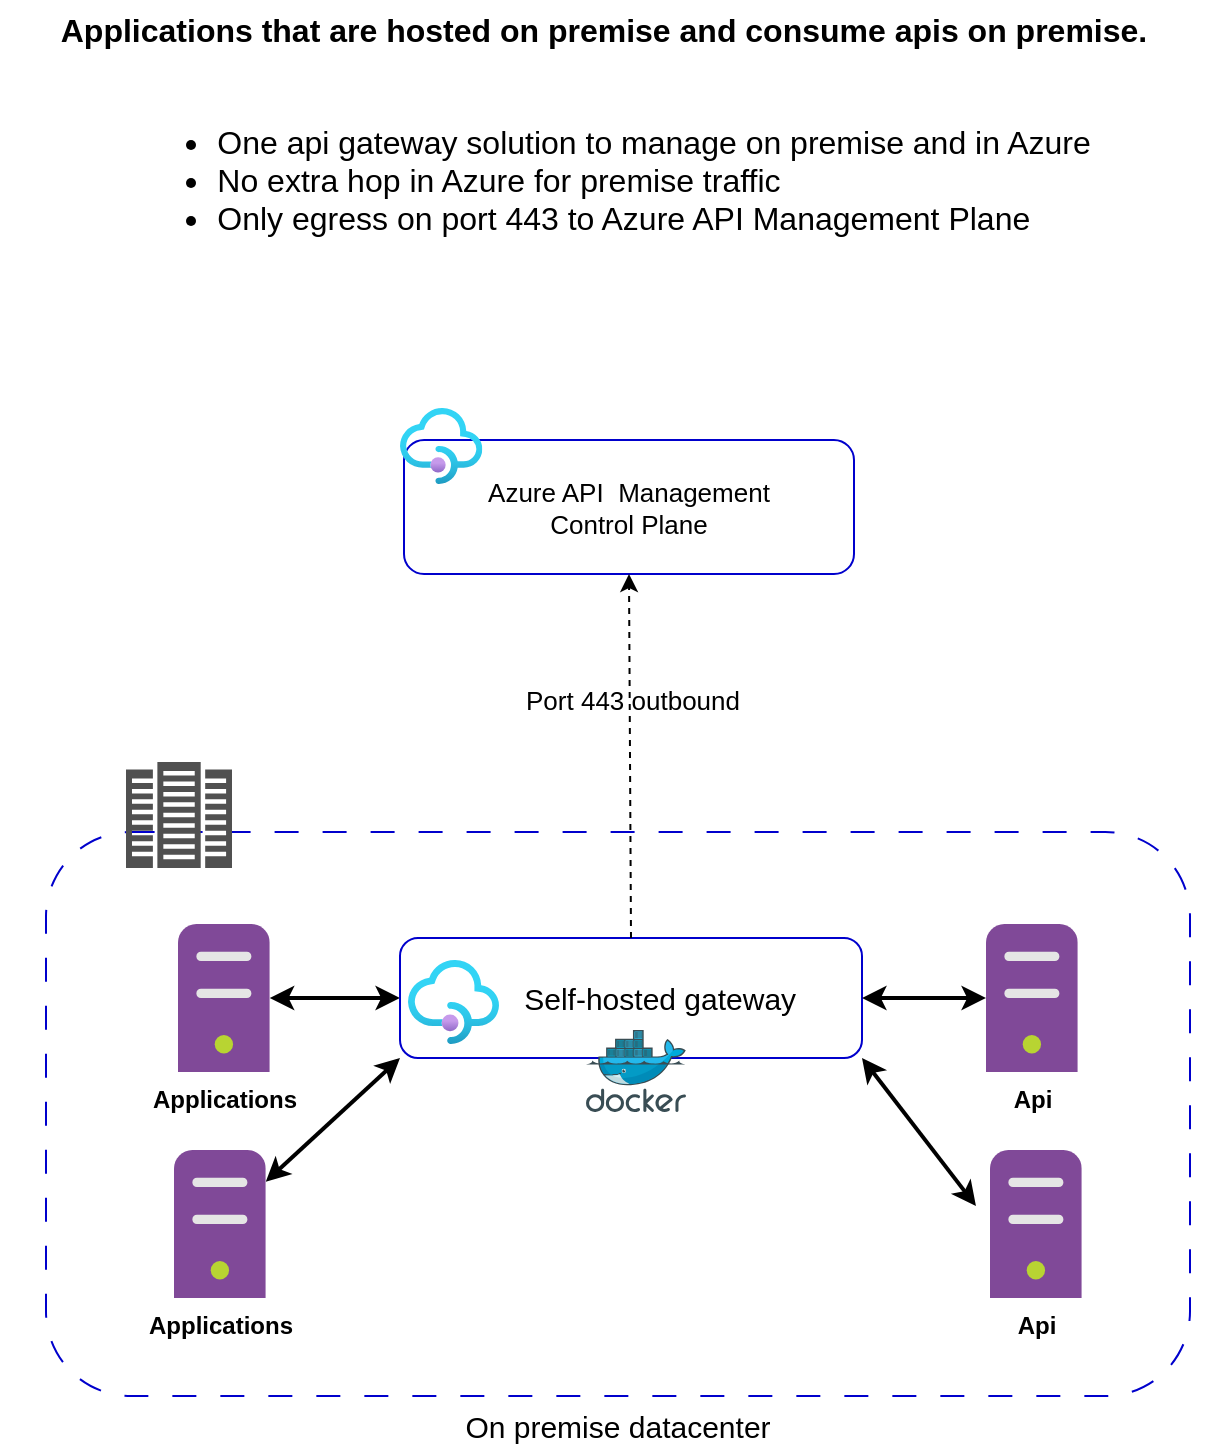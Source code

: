 <mxfile>
    <diagram id="BgYZBQfLpJnDGLLiGgfL" name="Page-1">
        <mxGraphModel dx="1038" dy="784" grid="0" gridSize="10" guides="1" tooltips="1" connect="1" arrows="1" fold="1" page="1" pageScale="1" pageWidth="850" pageHeight="1100" background="#ffffff" math="0" shadow="0">
            <root>
                <mxCell id="0"/>
                <mxCell id="1" parent="0"/>
                <mxCell id="2" value="On premise datacenter" style="rounded=1;whiteSpace=wrap;html=1;fillColor=none;strokeColor=#0000CC;dashed=1;dashPattern=12 12;fontColor=#000000;fontSize=15;labelPosition=center;verticalLabelPosition=bottom;align=center;verticalAlign=top;" vertex="1" parent="1">
                    <mxGeometry x="136" y="536" width="572" height="282" as="geometry"/>
                </mxCell>
                <mxCell id="5" value="Api" style="sketch=0;aspect=fixed;html=1;points=[];align=center;image;fontSize=12;image=img/lib/mscae/Non_Azure_Machine.svg;dashed=1;dashPattern=12 12;strokeColor=#0000CC;fontColor=#000000;fillColor=none;labelBackgroundColor=none;fontStyle=1" vertex="1" parent="1">
                    <mxGeometry x="606" y="582" width="45.88" height="74" as="geometry"/>
                </mxCell>
                <mxCell id="11" style="edgeStyle=none;html=1;entryX=0;entryY=0.5;entryDx=0;entryDy=0;fontSize=15;fontColor=#000000;strokeColor=#000000;strokeWidth=2;startArrow=classic;startFill=1;" edge="1" parent="1" source="6" target="9">
                    <mxGeometry relative="1" as="geometry"/>
                </mxCell>
                <mxCell id="6" value="Applications" style="sketch=0;aspect=fixed;html=1;points=[];align=center;image;fontSize=12;image=img/lib/mscae/Non_Azure_Machine.svg;dashed=1;dashPattern=12 12;strokeColor=#0000CC;fontColor=#000000;fillColor=none;labelBackgroundColor=none;fontStyle=1" vertex="1" parent="1">
                    <mxGeometry x="202" y="582" width="45.88" height="74" as="geometry"/>
                </mxCell>
                <mxCell id="10" value="" style="group" vertex="1" connectable="0" parent="1">
                    <mxGeometry x="313" y="589" width="231" height="87" as="geometry"/>
                </mxCell>
                <mxCell id="7" value="" style="aspect=fixed;html=1;points=[];align=center;image;fontSize=12;image=img/lib/azure2/integration/API_Management_Services.svg;dashed=1;dashPattern=12 12;labelBackgroundColor=none;strokeColor=#0000CC;fontColor=#000000;fillColor=none;" vertex="1" parent="10">
                    <mxGeometry x="4" y="11" width="45.5" height="42" as="geometry"/>
                </mxCell>
                <mxCell id="9" value="&amp;nbsp; &amp;nbsp; &amp;nbsp; &amp;nbsp;Self-hosted gateway" style="rounded=1;whiteSpace=wrap;html=1;labelBackgroundColor=none;strokeColor=#0000CC;fontSize=15;fontColor=#000000;fillColor=none;align=center;" vertex="1" parent="10">
                    <mxGeometry width="231" height="60" as="geometry"/>
                </mxCell>
                <mxCell id="23" value="" style="sketch=0;aspect=fixed;html=1;points=[];align=center;image;fontSize=12;image=img/lib/mscae/Docker.svg;labelBackgroundColor=none;strokeColor=#0000CC;fontColor=#000000;fillColor=none;" vertex="1" parent="10">
                    <mxGeometry x="93" y="46" width="50" height="41" as="geometry"/>
                </mxCell>
                <mxCell id="12" style="edgeStyle=none;html=1;exitX=1;exitY=0.5;exitDx=0;exitDy=0;strokeColor=#000000;fontSize=15;fontColor=#000000;strokeWidth=2;startArrow=classic;startFill=1;" edge="1" parent="1" source="9" target="5">
                    <mxGeometry relative="1" as="geometry"/>
                </mxCell>
                <mxCell id="3" value="" style="sketch=0;pointerEvents=1;shadow=0;dashed=0;html=1;strokeColor=none;fillColor=#505050;labelPosition=center;verticalLabelPosition=bottom;verticalAlign=top;outlineConnect=0;align=center;shape=mxgraph.office.servers.datacenter;dashPattern=12 12;" vertex="1" parent="1">
                    <mxGeometry x="176" y="501" width="53" height="53" as="geometry"/>
                </mxCell>
                <mxCell id="13" value="Api" style="sketch=0;aspect=fixed;html=1;points=[];align=center;image;fontSize=12;image=img/lib/mscae/Non_Azure_Machine.svg;dashed=1;dashPattern=12 12;strokeColor=#0000CC;fontColor=#000000;fillColor=none;labelBackgroundColor=none;fontStyle=1" vertex="1" parent="1">
                    <mxGeometry x="608" y="695" width="45.88" height="74" as="geometry"/>
                </mxCell>
                <mxCell id="14" style="edgeStyle=none;html=1;exitX=1;exitY=1;exitDx=0;exitDy=0;entryX=-0.153;entryY=0.378;entryDx=0;entryDy=0;entryPerimeter=0;strokeColor=#000000;strokeWidth=2;fontSize=15;fontColor=#000000;startArrow=classic;startFill=1;" edge="1" parent="1" source="9" target="13">
                    <mxGeometry relative="1" as="geometry"/>
                </mxCell>
                <mxCell id="16" style="edgeStyle=none;html=1;entryX=0;entryY=1;entryDx=0;entryDy=0;strokeColor=#000000;strokeWidth=2;fontSize=15;fontColor=#000000;startArrow=classic;startFill=1;" edge="1" parent="1" source="15" target="9">
                    <mxGeometry relative="1" as="geometry"/>
                </mxCell>
                <mxCell id="15" value="Applications" style="sketch=0;aspect=fixed;html=1;points=[];align=center;image;fontSize=12;image=img/lib/mscae/Non_Azure_Machine.svg;dashed=1;dashPattern=12 12;strokeColor=#0000CC;fontColor=#000000;fillColor=none;labelBackgroundColor=none;fontStyle=1" vertex="1" parent="1">
                    <mxGeometry x="200" y="695" width="45.88" height="74" as="geometry"/>
                </mxCell>
                <mxCell id="17" value="Applications that are hosted on premise and consume apis on premise." style="text;strokeColor=none;align=center;fillColor=none;html=1;verticalAlign=middle;whiteSpace=wrap;rounded=0;labelBackgroundColor=none;fontSize=16;fontColor=#000000;fontStyle=1" vertex="1" parent="1">
                    <mxGeometry x="142" y="120" width="546" height="30" as="geometry"/>
                </mxCell>
                <mxCell id="18" value="&lt;ul&gt;&lt;li style=&quot;text-align: left;&quot;&gt;One api gateway solution to manage on premise and in Azure&lt;/li&gt;&lt;li style=&quot;text-align: left;&quot;&gt;No extra hop in Azure for premise traffic&lt;/li&gt;&lt;li style=&quot;text-align: left;&quot;&gt;Only egress on port 443 to Azure API Management Plane&lt;/li&gt;&lt;/ul&gt;" style="text;strokeColor=none;align=center;fillColor=none;html=1;verticalAlign=middle;whiteSpace=wrap;rounded=0;labelBackgroundColor=none;fontSize=16;fontColor=#000000;" vertex="1" parent="1">
                    <mxGeometry x="113" y="195" width="614" height="30" as="geometry"/>
                </mxCell>
                <mxCell id="20" value="Azure API&amp;nbsp; Management&lt;br&gt;Control Plane" style="rounded=1;whiteSpace=wrap;html=1;labelBackgroundColor=none;strokeColor=#0000CC;fontSize=13;fontColor=#000000;fillColor=none;" vertex="1" parent="1">
                    <mxGeometry x="315" y="340" width="225" height="67" as="geometry"/>
                </mxCell>
                <mxCell id="19" value="" style="aspect=fixed;html=1;points=[];align=center;image;fontSize=12;image=img/lib/azure2/integration/API_Management_Services.svg;labelBackgroundColor=none;strokeColor=#0000CC;fontColor=#000000;fillColor=none;" vertex="1" parent="1">
                    <mxGeometry x="313" y="324" width="41.17" height="38" as="geometry"/>
                </mxCell>
                <mxCell id="21" style="edgeStyle=none;html=1;exitX=0.5;exitY=0;exitDx=0;exitDy=0;entryX=0.5;entryY=1;entryDx=0;entryDy=0;strokeColor=#000000;strokeWidth=1;fontSize=13;fontColor=#000000;startArrow=none;startFill=0;dashed=1;" edge="1" parent="1" source="9" target="20">
                    <mxGeometry relative="1" as="geometry"/>
                </mxCell>
                <mxCell id="22" value="Port 443 outbound" style="edgeLabel;html=1;align=center;verticalAlign=middle;resizable=0;points=[];fontSize=13;fontColor=#000000;labelBackgroundColor=none;" vertex="1" connectable="0" parent="21">
                    <mxGeometry x="0.308" y="-1" relative="1" as="geometry">
                        <mxPoint as="offset"/>
                    </mxGeometry>
                </mxCell>
            </root>
        </mxGraphModel>
    </diagram>
</mxfile>